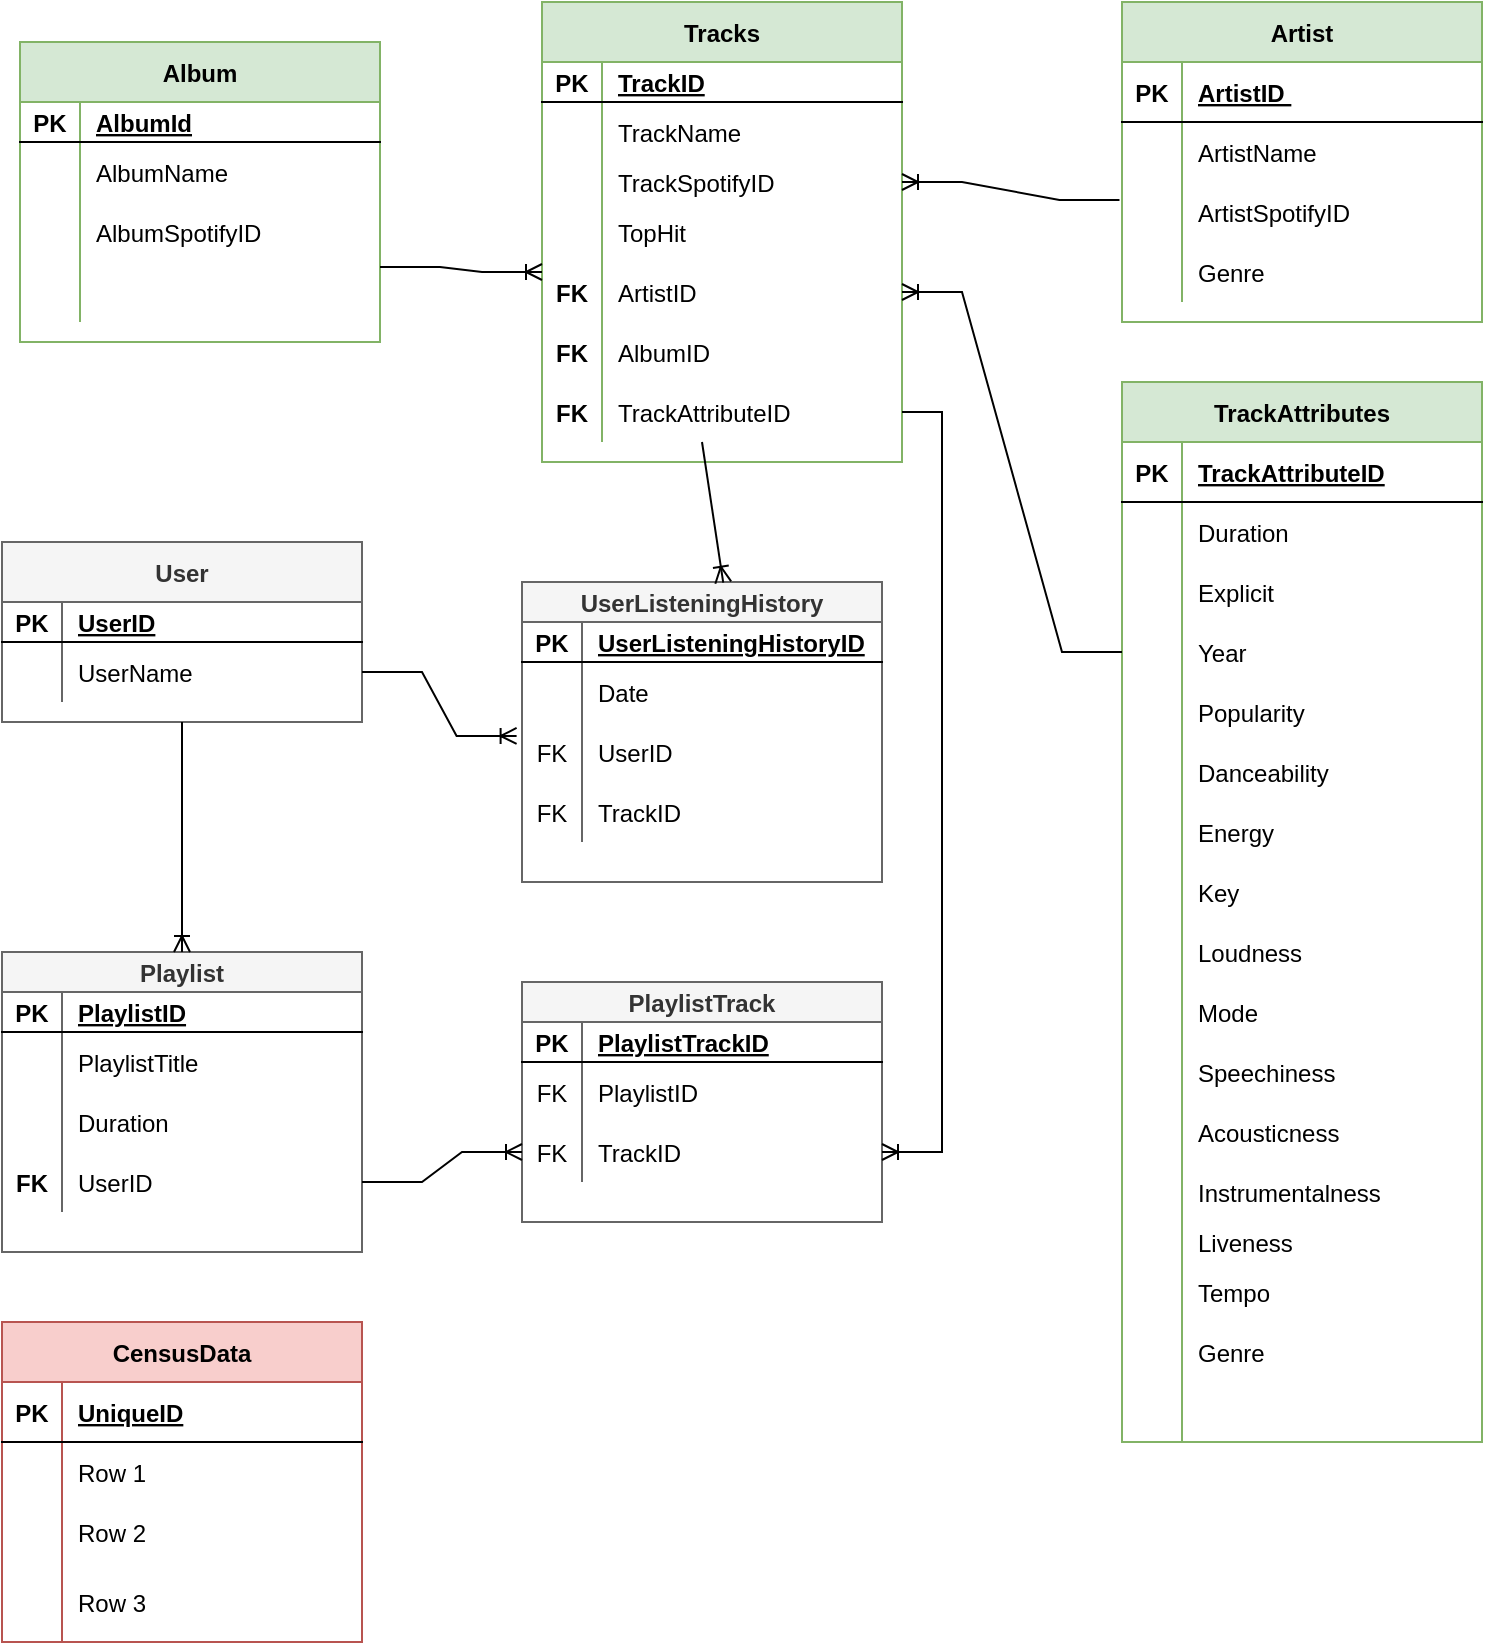 <mxfile version="20.3.3" type="device"><diagram id="9XwhwexPzw-RLJUSwf52" name="Page-1"><mxGraphModel dx="1006" dy="685" grid="1" gridSize="10" guides="1" tooltips="1" connect="1" arrows="1" fold="1" page="1" pageScale="1" pageWidth="850" pageHeight="1100" math="0" shadow="0"><root><mxCell id="0"/><mxCell id="1" parent="0"/><mxCell id="k8wHzP79WO2ze0tQdOo2-1" value="Artist" style="shape=table;startSize=30;container=1;collapsible=1;childLayout=tableLayout;fixedRows=1;rowLines=0;fontStyle=1;align=center;resizeLast=1;fillColor=#d5e8d4;strokeColor=#82b366;" parent="1" vertex="1"><mxGeometry x="590" y="20" width="180" height="160" as="geometry"/></mxCell><mxCell id="k8wHzP79WO2ze0tQdOo2-2" value="" style="shape=tableRow;horizontal=0;startSize=0;swimlaneHead=0;swimlaneBody=0;fillColor=none;collapsible=0;dropTarget=0;points=[[0,0.5],[1,0.5]];portConstraint=eastwest;top=0;left=0;right=0;bottom=1;" parent="k8wHzP79WO2ze0tQdOo2-1" vertex="1"><mxGeometry y="30" width="180" height="30" as="geometry"/></mxCell><mxCell id="k8wHzP79WO2ze0tQdOo2-3" value="PK" style="shape=partialRectangle;connectable=0;fillColor=none;top=0;left=0;bottom=0;right=0;fontStyle=1;overflow=hidden;" parent="k8wHzP79WO2ze0tQdOo2-2" vertex="1"><mxGeometry width="30" height="30" as="geometry"><mxRectangle width="30" height="30" as="alternateBounds"/></mxGeometry></mxCell><mxCell id="k8wHzP79WO2ze0tQdOo2-4" value="ArtistID " style="shape=partialRectangle;connectable=0;fillColor=none;top=0;left=0;bottom=0;right=0;align=left;spacingLeft=6;fontStyle=5;overflow=hidden;" parent="k8wHzP79WO2ze0tQdOo2-2" vertex="1"><mxGeometry x="30" width="150" height="30" as="geometry"><mxRectangle width="150" height="30" as="alternateBounds"/></mxGeometry></mxCell><mxCell id="k8wHzP79WO2ze0tQdOo2-5" value="" style="shape=tableRow;horizontal=0;startSize=0;swimlaneHead=0;swimlaneBody=0;fillColor=none;collapsible=0;dropTarget=0;points=[[0,0.5],[1,0.5]];portConstraint=eastwest;top=0;left=0;right=0;bottom=0;" parent="k8wHzP79WO2ze0tQdOo2-1" vertex="1"><mxGeometry y="60" width="180" height="30" as="geometry"/></mxCell><mxCell id="k8wHzP79WO2ze0tQdOo2-6" value="" style="shape=partialRectangle;connectable=0;fillColor=none;top=0;left=0;bottom=0;right=0;editable=1;overflow=hidden;" parent="k8wHzP79WO2ze0tQdOo2-5" vertex="1"><mxGeometry width="30" height="30" as="geometry"><mxRectangle width="30" height="30" as="alternateBounds"/></mxGeometry></mxCell><mxCell id="k8wHzP79WO2ze0tQdOo2-7" value="ArtistName" style="shape=partialRectangle;connectable=0;fillColor=none;top=0;left=0;bottom=0;right=0;align=left;spacingLeft=6;overflow=hidden;" parent="k8wHzP79WO2ze0tQdOo2-5" vertex="1"><mxGeometry x="30" width="150" height="30" as="geometry"><mxRectangle width="150" height="30" as="alternateBounds"/></mxGeometry></mxCell><mxCell id="k8wHzP79WO2ze0tQdOo2-8" value="" style="shape=tableRow;horizontal=0;startSize=0;swimlaneHead=0;swimlaneBody=0;fillColor=none;collapsible=0;dropTarget=0;points=[[0,0.5],[1,0.5]];portConstraint=eastwest;top=0;left=0;right=0;bottom=0;" parent="k8wHzP79WO2ze0tQdOo2-1" vertex="1"><mxGeometry y="90" width="180" height="30" as="geometry"/></mxCell><mxCell id="k8wHzP79WO2ze0tQdOo2-9" value="" style="shape=partialRectangle;connectable=0;fillColor=none;top=0;left=0;bottom=0;right=0;editable=1;overflow=hidden;" parent="k8wHzP79WO2ze0tQdOo2-8" vertex="1"><mxGeometry width="30" height="30" as="geometry"><mxRectangle width="30" height="30" as="alternateBounds"/></mxGeometry></mxCell><mxCell id="k8wHzP79WO2ze0tQdOo2-10" value="ArtistSpotifyID" style="shape=partialRectangle;connectable=0;fillColor=none;top=0;left=0;bottom=0;right=0;align=left;spacingLeft=6;overflow=hidden;" parent="k8wHzP79WO2ze0tQdOo2-8" vertex="1"><mxGeometry x="30" width="150" height="30" as="geometry"><mxRectangle width="150" height="30" as="alternateBounds"/></mxGeometry></mxCell><mxCell id="k8wHzP79WO2ze0tQdOo2-11" value="" style="shape=tableRow;horizontal=0;startSize=0;swimlaneHead=0;swimlaneBody=0;fillColor=none;collapsible=0;dropTarget=0;points=[[0,0.5],[1,0.5]];portConstraint=eastwest;top=0;left=0;right=0;bottom=0;" parent="k8wHzP79WO2ze0tQdOo2-1" vertex="1"><mxGeometry y="120" width="180" height="30" as="geometry"/></mxCell><mxCell id="k8wHzP79WO2ze0tQdOo2-12" value="" style="shape=partialRectangle;connectable=0;fillColor=none;top=0;left=0;bottom=0;right=0;editable=1;overflow=hidden;" parent="k8wHzP79WO2ze0tQdOo2-11" vertex="1"><mxGeometry width="30" height="30" as="geometry"><mxRectangle width="30" height="30" as="alternateBounds"/></mxGeometry></mxCell><mxCell id="k8wHzP79WO2ze0tQdOo2-13" value="Genre" style="shape=partialRectangle;connectable=0;fillColor=none;top=0;left=0;bottom=0;right=0;align=left;spacingLeft=6;overflow=hidden;" parent="k8wHzP79WO2ze0tQdOo2-11" vertex="1"><mxGeometry x="30" width="150" height="30" as="geometry"><mxRectangle width="150" height="30" as="alternateBounds"/></mxGeometry></mxCell><mxCell id="k8wHzP79WO2ze0tQdOo2-14" value="Album" style="shape=table;startSize=30;container=1;collapsible=1;childLayout=tableLayout;fixedRows=1;rowLines=0;fontStyle=1;align=center;resizeLast=1;fillColor=#d5e8d4;strokeColor=#82b366;" parent="1" vertex="1"><mxGeometry x="39" y="40" width="180" height="150" as="geometry"/></mxCell><mxCell id="k8wHzP79WO2ze0tQdOo2-15" value="" style="shape=tableRow;horizontal=0;startSize=0;swimlaneHead=0;swimlaneBody=0;fillColor=none;collapsible=0;dropTarget=0;points=[[0,0.5],[1,0.5]];portConstraint=eastwest;top=0;left=0;right=0;bottom=1;" parent="k8wHzP79WO2ze0tQdOo2-14" vertex="1"><mxGeometry y="30" width="180" height="20" as="geometry"/></mxCell><mxCell id="k8wHzP79WO2ze0tQdOo2-16" value="PK" style="shape=partialRectangle;connectable=0;fillColor=none;top=0;left=0;bottom=0;right=0;fontStyle=1;overflow=hidden;" parent="k8wHzP79WO2ze0tQdOo2-15" vertex="1"><mxGeometry width="30" height="20" as="geometry"><mxRectangle width="30" height="20" as="alternateBounds"/></mxGeometry></mxCell><mxCell id="k8wHzP79WO2ze0tQdOo2-17" value="AlbumId" style="shape=partialRectangle;connectable=0;fillColor=none;top=0;left=0;bottom=0;right=0;align=left;spacingLeft=6;fontStyle=5;overflow=hidden;" parent="k8wHzP79WO2ze0tQdOo2-15" vertex="1"><mxGeometry x="30" width="150" height="20" as="geometry"><mxRectangle width="150" height="20" as="alternateBounds"/></mxGeometry></mxCell><mxCell id="k8wHzP79WO2ze0tQdOo2-18" value="" style="shape=tableRow;horizontal=0;startSize=0;swimlaneHead=0;swimlaneBody=0;fillColor=none;collapsible=0;dropTarget=0;points=[[0,0.5],[1,0.5]];portConstraint=eastwest;top=0;left=0;right=0;bottom=0;" parent="k8wHzP79WO2ze0tQdOo2-14" vertex="1"><mxGeometry y="50" width="180" height="30" as="geometry"/></mxCell><mxCell id="k8wHzP79WO2ze0tQdOo2-19" value="" style="shape=partialRectangle;connectable=0;fillColor=none;top=0;left=0;bottom=0;right=0;editable=1;overflow=hidden;" parent="k8wHzP79WO2ze0tQdOo2-18" vertex="1"><mxGeometry width="30" height="30" as="geometry"><mxRectangle width="30" height="30" as="alternateBounds"/></mxGeometry></mxCell><mxCell id="k8wHzP79WO2ze0tQdOo2-20" value="AlbumName" style="shape=partialRectangle;connectable=0;fillColor=none;top=0;left=0;bottom=0;right=0;align=left;spacingLeft=6;overflow=hidden;" parent="k8wHzP79WO2ze0tQdOo2-18" vertex="1"><mxGeometry x="30" width="150" height="30" as="geometry"><mxRectangle width="150" height="30" as="alternateBounds"/></mxGeometry></mxCell><mxCell id="k8wHzP79WO2ze0tQdOo2-21" value="" style="shape=tableRow;horizontal=0;startSize=0;swimlaneHead=0;swimlaneBody=0;fillColor=none;collapsible=0;dropTarget=0;points=[[0,0.5],[1,0.5]];portConstraint=eastwest;top=0;left=0;right=0;bottom=0;" parent="k8wHzP79WO2ze0tQdOo2-14" vertex="1"><mxGeometry y="80" width="180" height="30" as="geometry"/></mxCell><mxCell id="k8wHzP79WO2ze0tQdOo2-22" value="" style="shape=partialRectangle;connectable=0;fillColor=none;top=0;left=0;bottom=0;right=0;editable=1;overflow=hidden;" parent="k8wHzP79WO2ze0tQdOo2-21" vertex="1"><mxGeometry width="30" height="30" as="geometry"><mxRectangle width="30" height="30" as="alternateBounds"/></mxGeometry></mxCell><mxCell id="k8wHzP79WO2ze0tQdOo2-23" value="AlbumSpotifyID" style="shape=partialRectangle;connectable=0;fillColor=none;top=0;left=0;bottom=0;right=0;align=left;spacingLeft=6;overflow=hidden;" parent="k8wHzP79WO2ze0tQdOo2-21" vertex="1"><mxGeometry x="30" width="150" height="30" as="geometry"><mxRectangle width="150" height="30" as="alternateBounds"/></mxGeometry></mxCell><mxCell id="k8wHzP79WO2ze0tQdOo2-24" value="" style="shape=tableRow;horizontal=0;startSize=0;swimlaneHead=0;swimlaneBody=0;fillColor=none;collapsible=0;dropTarget=0;points=[[0,0.5],[1,0.5]];portConstraint=eastwest;top=0;left=0;right=0;bottom=0;" parent="k8wHzP79WO2ze0tQdOo2-14" vertex="1"><mxGeometry y="110" width="180" height="30" as="geometry"/></mxCell><mxCell id="k8wHzP79WO2ze0tQdOo2-25" value="" style="shape=partialRectangle;connectable=0;fillColor=none;top=0;left=0;bottom=0;right=0;editable=1;overflow=hidden;fontStyle=1" parent="k8wHzP79WO2ze0tQdOo2-24" vertex="1"><mxGeometry width="30" height="30" as="geometry"><mxRectangle width="30" height="30" as="alternateBounds"/></mxGeometry></mxCell><mxCell id="k8wHzP79WO2ze0tQdOo2-26" value="" style="shape=partialRectangle;connectable=0;fillColor=none;top=0;left=0;bottom=0;right=0;align=left;spacingLeft=6;overflow=hidden;" parent="k8wHzP79WO2ze0tQdOo2-24" vertex="1"><mxGeometry x="30" width="150" height="30" as="geometry"><mxRectangle width="150" height="30" as="alternateBounds"/></mxGeometry></mxCell><mxCell id="k8wHzP79WO2ze0tQdOo2-28" value="Tracks" style="shape=table;startSize=30;container=1;collapsible=1;childLayout=tableLayout;fixedRows=1;rowLines=0;fontStyle=1;align=center;resizeLast=1;fillColor=#d5e8d4;strokeColor=#82b366;" parent="1" vertex="1"><mxGeometry x="300" y="20" width="180" height="230" as="geometry"/></mxCell><mxCell id="k8wHzP79WO2ze0tQdOo2-29" value="" style="shape=tableRow;horizontal=0;startSize=0;swimlaneHead=0;swimlaneBody=0;fillColor=none;collapsible=0;dropTarget=0;points=[[0,0.5],[1,0.5]];portConstraint=eastwest;top=0;left=0;right=0;bottom=1;" parent="k8wHzP79WO2ze0tQdOo2-28" vertex="1"><mxGeometry y="30" width="180" height="20" as="geometry"/></mxCell><mxCell id="k8wHzP79WO2ze0tQdOo2-30" value="PK" style="shape=partialRectangle;connectable=0;fillColor=none;top=0;left=0;bottom=0;right=0;fontStyle=1;overflow=hidden;" parent="k8wHzP79WO2ze0tQdOo2-29" vertex="1"><mxGeometry width="30" height="20" as="geometry"><mxRectangle width="30" height="20" as="alternateBounds"/></mxGeometry></mxCell><mxCell id="k8wHzP79WO2ze0tQdOo2-31" value="TrackID" style="shape=partialRectangle;connectable=0;fillColor=none;top=0;left=0;bottom=0;right=0;align=left;spacingLeft=6;fontStyle=5;overflow=hidden;" parent="k8wHzP79WO2ze0tQdOo2-29" vertex="1"><mxGeometry x="30" width="150" height="20" as="geometry"><mxRectangle width="150" height="20" as="alternateBounds"/></mxGeometry></mxCell><mxCell id="k8wHzP79WO2ze0tQdOo2-32" value="" style="shape=tableRow;horizontal=0;startSize=0;swimlaneHead=0;swimlaneBody=0;fillColor=none;collapsible=0;dropTarget=0;points=[[0,0.5],[1,0.5]];portConstraint=eastwest;top=0;left=0;right=0;bottom=0;" parent="k8wHzP79WO2ze0tQdOo2-28" vertex="1"><mxGeometry y="50" width="180" height="30" as="geometry"/></mxCell><mxCell id="k8wHzP79WO2ze0tQdOo2-33" value="" style="shape=partialRectangle;connectable=0;fillColor=none;top=0;left=0;bottom=0;right=0;editable=1;overflow=hidden;" parent="k8wHzP79WO2ze0tQdOo2-32" vertex="1"><mxGeometry width="30" height="30" as="geometry"><mxRectangle width="30" height="30" as="alternateBounds"/></mxGeometry></mxCell><mxCell id="k8wHzP79WO2ze0tQdOo2-34" value="TrackName" style="shape=partialRectangle;connectable=0;fillColor=none;top=0;left=0;bottom=0;right=0;align=left;spacingLeft=6;overflow=hidden;" parent="k8wHzP79WO2ze0tQdOo2-32" vertex="1"><mxGeometry x="30" width="150" height="30" as="geometry"><mxRectangle width="150" height="30" as="alternateBounds"/></mxGeometry></mxCell><mxCell id="k8wHzP79WO2ze0tQdOo2-44" style="shape=tableRow;horizontal=0;startSize=0;swimlaneHead=0;swimlaneBody=0;fillColor=none;collapsible=0;dropTarget=0;points=[[0,0.5],[1,0.5]];portConstraint=eastwest;top=0;left=0;right=0;bottom=0;" parent="k8wHzP79WO2ze0tQdOo2-28" vertex="1"><mxGeometry y="80" width="180" height="20" as="geometry"/></mxCell><mxCell id="k8wHzP79WO2ze0tQdOo2-45" style="shape=partialRectangle;connectable=0;fillColor=none;top=0;left=0;bottom=0;right=0;editable=1;overflow=hidden;" parent="k8wHzP79WO2ze0tQdOo2-44" vertex="1"><mxGeometry width="30" height="20" as="geometry"><mxRectangle width="30" height="20" as="alternateBounds"/></mxGeometry></mxCell><mxCell id="k8wHzP79WO2ze0tQdOo2-46" value="TrackSpotifyID" style="shape=partialRectangle;connectable=0;fillColor=none;top=0;left=0;bottom=0;right=0;align=left;spacingLeft=6;overflow=hidden;" parent="k8wHzP79WO2ze0tQdOo2-44" vertex="1"><mxGeometry x="30" width="150" height="20" as="geometry"><mxRectangle width="150" height="20" as="alternateBounds"/></mxGeometry></mxCell><mxCell id="k8wHzP79WO2ze0tQdOo2-35" value="" style="shape=tableRow;horizontal=0;startSize=0;swimlaneHead=0;swimlaneBody=0;fillColor=none;collapsible=0;dropTarget=0;points=[[0,0.5],[1,0.5]];portConstraint=eastwest;top=0;left=0;right=0;bottom=0;" parent="k8wHzP79WO2ze0tQdOo2-28" vertex="1"><mxGeometry y="100" width="180" height="30" as="geometry"/></mxCell><mxCell id="k8wHzP79WO2ze0tQdOo2-36" value="" style="shape=partialRectangle;connectable=0;fillColor=none;top=0;left=0;bottom=0;right=0;editable=1;overflow=hidden;" parent="k8wHzP79WO2ze0tQdOo2-35" vertex="1"><mxGeometry width="30" height="30" as="geometry"><mxRectangle width="30" height="30" as="alternateBounds"/></mxGeometry></mxCell><mxCell id="k8wHzP79WO2ze0tQdOo2-37" value="TopHit" style="shape=partialRectangle;connectable=0;fillColor=none;top=0;left=0;bottom=0;right=0;align=left;spacingLeft=6;overflow=hidden;" parent="k8wHzP79WO2ze0tQdOo2-35" vertex="1"><mxGeometry x="30" width="150" height="30" as="geometry"><mxRectangle width="150" height="30" as="alternateBounds"/></mxGeometry></mxCell><mxCell id="k8wHzP79WO2ze0tQdOo2-41" style="shape=tableRow;horizontal=0;startSize=0;swimlaneHead=0;swimlaneBody=0;fillColor=none;collapsible=0;dropTarget=0;points=[[0,0.5],[1,0.5]];portConstraint=eastwest;top=0;left=0;right=0;bottom=0;" parent="k8wHzP79WO2ze0tQdOo2-28" vertex="1"><mxGeometry y="130" width="180" height="30" as="geometry"/></mxCell><mxCell id="k8wHzP79WO2ze0tQdOo2-42" value="FK" style="shape=partialRectangle;connectable=0;fillColor=none;top=0;left=0;bottom=0;right=0;editable=1;overflow=hidden;fontStyle=1" parent="k8wHzP79WO2ze0tQdOo2-41" vertex="1"><mxGeometry width="30" height="30" as="geometry"><mxRectangle width="30" height="30" as="alternateBounds"/></mxGeometry></mxCell><mxCell id="k8wHzP79WO2ze0tQdOo2-43" value="ArtistID" style="shape=partialRectangle;connectable=0;fillColor=none;top=0;left=0;bottom=0;right=0;align=left;spacingLeft=6;overflow=hidden;" parent="k8wHzP79WO2ze0tQdOo2-41" vertex="1"><mxGeometry x="30" width="150" height="30" as="geometry"><mxRectangle width="150" height="30" as="alternateBounds"/></mxGeometry></mxCell><mxCell id="k8wHzP79WO2ze0tQdOo2-47" style="shape=tableRow;horizontal=0;startSize=0;swimlaneHead=0;swimlaneBody=0;fillColor=none;collapsible=0;dropTarget=0;points=[[0,0.5],[1,0.5]];portConstraint=eastwest;top=0;left=0;right=0;bottom=0;" parent="k8wHzP79WO2ze0tQdOo2-28" vertex="1"><mxGeometry y="160" width="180" height="30" as="geometry"/></mxCell><mxCell id="k8wHzP79WO2ze0tQdOo2-48" value="FK" style="shape=partialRectangle;connectable=0;fillColor=none;top=0;left=0;bottom=0;right=0;editable=1;overflow=hidden;fontStyle=1" parent="k8wHzP79WO2ze0tQdOo2-47" vertex="1"><mxGeometry width="30" height="30" as="geometry"><mxRectangle width="30" height="30" as="alternateBounds"/></mxGeometry></mxCell><mxCell id="k8wHzP79WO2ze0tQdOo2-49" value="AlbumID" style="shape=partialRectangle;connectable=0;fillColor=none;top=0;left=0;bottom=0;right=0;align=left;spacingLeft=6;overflow=hidden;" parent="k8wHzP79WO2ze0tQdOo2-47" vertex="1"><mxGeometry x="30" width="150" height="30" as="geometry"><mxRectangle width="150" height="30" as="alternateBounds"/></mxGeometry></mxCell><mxCell id="NnvqWTtdAurWdAWkIcyb-65" style="shape=tableRow;horizontal=0;startSize=0;swimlaneHead=0;swimlaneBody=0;fillColor=none;collapsible=0;dropTarget=0;points=[[0,0.5],[1,0.5]];portConstraint=eastwest;top=0;left=0;right=0;bottom=0;" vertex="1" parent="k8wHzP79WO2ze0tQdOo2-28"><mxGeometry y="190" width="180" height="30" as="geometry"/></mxCell><mxCell id="NnvqWTtdAurWdAWkIcyb-66" value="FK" style="shape=partialRectangle;connectable=0;fillColor=none;top=0;left=0;bottom=0;right=0;editable=1;overflow=hidden;fontStyle=1" vertex="1" parent="NnvqWTtdAurWdAWkIcyb-65"><mxGeometry width="30" height="30" as="geometry"><mxRectangle width="30" height="30" as="alternateBounds"/></mxGeometry></mxCell><mxCell id="NnvqWTtdAurWdAWkIcyb-67" value="TrackAttributeID" style="shape=partialRectangle;connectable=0;fillColor=none;top=0;left=0;bottom=0;right=0;align=left;spacingLeft=6;overflow=hidden;" vertex="1" parent="NnvqWTtdAurWdAWkIcyb-65"><mxGeometry x="30" width="150" height="30" as="geometry"><mxRectangle width="150" height="30" as="alternateBounds"/></mxGeometry></mxCell><mxCell id="k8wHzP79WO2ze0tQdOo2-51" value="" style="edgeStyle=entityRelationEdgeStyle;fontSize=12;html=1;endArrow=ERoneToMany;rounded=0;exitX=-0.007;exitY=0.3;exitDx=0;exitDy=0;entryX=1;entryY=0.5;entryDx=0;entryDy=0;exitPerimeter=0;" parent="1" source="k8wHzP79WO2ze0tQdOo2-8" target="k8wHzP79WO2ze0tQdOo2-44" edge="1"><mxGeometry width="100" height="100" relative="1" as="geometry"><mxPoint x="320" y="350" as="sourcePoint"/><mxPoint x="420" y="250" as="targetPoint"/></mxGeometry></mxCell><mxCell id="k8wHzP79WO2ze0tQdOo2-52" value="User" style="shape=table;startSize=30;container=1;collapsible=1;childLayout=tableLayout;fixedRows=1;rowLines=0;fontStyle=1;align=center;resizeLast=1;fillColor=#f5f5f5;strokeColor=#666666;fontColor=#333333;" parent="1" vertex="1"><mxGeometry x="30" y="290" width="180" height="90" as="geometry"/></mxCell><mxCell id="k8wHzP79WO2ze0tQdOo2-53" value="" style="shape=tableRow;horizontal=0;startSize=0;swimlaneHead=0;swimlaneBody=0;fillColor=none;collapsible=0;dropTarget=0;points=[[0,0.5],[1,0.5]];portConstraint=eastwest;top=0;left=0;right=0;bottom=1;" parent="k8wHzP79WO2ze0tQdOo2-52" vertex="1"><mxGeometry y="30" width="180" height="20" as="geometry"/></mxCell><mxCell id="k8wHzP79WO2ze0tQdOo2-54" value="PK" style="shape=partialRectangle;connectable=0;fillColor=none;top=0;left=0;bottom=0;right=0;fontStyle=1;overflow=hidden;" parent="k8wHzP79WO2ze0tQdOo2-53" vertex="1"><mxGeometry width="30" height="20" as="geometry"><mxRectangle width="30" height="20" as="alternateBounds"/></mxGeometry></mxCell><mxCell id="k8wHzP79WO2ze0tQdOo2-55" value="UserID" style="shape=partialRectangle;connectable=0;fillColor=none;top=0;left=0;bottom=0;right=0;align=left;spacingLeft=6;fontStyle=5;overflow=hidden;" parent="k8wHzP79WO2ze0tQdOo2-53" vertex="1"><mxGeometry x="30" width="150" height="20" as="geometry"><mxRectangle width="150" height="20" as="alternateBounds"/></mxGeometry></mxCell><mxCell id="k8wHzP79WO2ze0tQdOo2-56" value="" style="shape=tableRow;horizontal=0;startSize=0;swimlaneHead=0;swimlaneBody=0;fillColor=none;collapsible=0;dropTarget=0;points=[[0,0.5],[1,0.5]];portConstraint=eastwest;top=0;left=0;right=0;bottom=0;" parent="k8wHzP79WO2ze0tQdOo2-52" vertex="1"><mxGeometry y="50" width="180" height="30" as="geometry"/></mxCell><mxCell id="k8wHzP79WO2ze0tQdOo2-57" value="" style="shape=partialRectangle;connectable=0;fillColor=none;top=0;left=0;bottom=0;right=0;editable=1;overflow=hidden;" parent="k8wHzP79WO2ze0tQdOo2-56" vertex="1"><mxGeometry width="30" height="30" as="geometry"><mxRectangle width="30" height="30" as="alternateBounds"/></mxGeometry></mxCell><mxCell id="k8wHzP79WO2ze0tQdOo2-58" value="UserName" style="shape=partialRectangle;connectable=0;fillColor=none;top=0;left=0;bottom=0;right=0;align=left;spacingLeft=6;overflow=hidden;" parent="k8wHzP79WO2ze0tQdOo2-56" vertex="1"><mxGeometry x="30" width="150" height="30" as="geometry"><mxRectangle width="150" height="30" as="alternateBounds"/></mxGeometry></mxCell><mxCell id="k8wHzP79WO2ze0tQdOo2-78" value="PlaylistTrack" style="shape=table;startSize=20;container=1;collapsible=1;childLayout=tableLayout;fixedRows=1;rowLines=0;fontStyle=1;align=center;resizeLast=1;fillColor=#f5f5f5;strokeColor=#666666;fontColor=#333333;" parent="1" vertex="1"><mxGeometry x="290" y="510" width="180" height="120" as="geometry"/></mxCell><mxCell id="k8wHzP79WO2ze0tQdOo2-79" value="" style="shape=tableRow;horizontal=0;startSize=0;swimlaneHead=0;swimlaneBody=0;fillColor=none;collapsible=0;dropTarget=0;points=[[0,0.5],[1,0.5]];portConstraint=eastwest;top=0;left=0;right=0;bottom=1;" parent="k8wHzP79WO2ze0tQdOo2-78" vertex="1"><mxGeometry y="20" width="180" height="20" as="geometry"/></mxCell><mxCell id="k8wHzP79WO2ze0tQdOo2-80" value="PK" style="shape=partialRectangle;connectable=0;fillColor=none;top=0;left=0;bottom=0;right=0;fontStyle=1;overflow=hidden;" parent="k8wHzP79WO2ze0tQdOo2-79" vertex="1"><mxGeometry width="30" height="20" as="geometry"><mxRectangle width="30" height="20" as="alternateBounds"/></mxGeometry></mxCell><mxCell id="k8wHzP79WO2ze0tQdOo2-81" value="PlaylistTrackID" style="shape=partialRectangle;connectable=0;fillColor=none;top=0;left=0;bottom=0;right=0;align=left;spacingLeft=6;fontStyle=5;overflow=hidden;" parent="k8wHzP79WO2ze0tQdOo2-79" vertex="1"><mxGeometry x="30" width="150" height="20" as="geometry"><mxRectangle width="150" height="20" as="alternateBounds"/></mxGeometry></mxCell><mxCell id="k8wHzP79WO2ze0tQdOo2-82" value="" style="shape=tableRow;horizontal=0;startSize=0;swimlaneHead=0;swimlaneBody=0;fillColor=none;collapsible=0;dropTarget=0;points=[[0,0.5],[1,0.5]];portConstraint=eastwest;top=0;left=0;right=0;bottom=0;" parent="k8wHzP79WO2ze0tQdOo2-78" vertex="1"><mxGeometry y="40" width="180" height="30" as="geometry"/></mxCell><mxCell id="k8wHzP79WO2ze0tQdOo2-83" value="FK" style="shape=partialRectangle;connectable=0;fillColor=none;top=0;left=0;bottom=0;right=0;editable=1;overflow=hidden;" parent="k8wHzP79WO2ze0tQdOo2-82" vertex="1"><mxGeometry width="30" height="30" as="geometry"><mxRectangle width="30" height="30" as="alternateBounds"/></mxGeometry></mxCell><mxCell id="k8wHzP79WO2ze0tQdOo2-84" value="PlaylistID" style="shape=partialRectangle;connectable=0;fillColor=none;top=0;left=0;bottom=0;right=0;align=left;spacingLeft=6;overflow=hidden;" parent="k8wHzP79WO2ze0tQdOo2-82" vertex="1"><mxGeometry x="30" width="150" height="30" as="geometry"><mxRectangle width="150" height="30" as="alternateBounds"/></mxGeometry></mxCell><mxCell id="k8wHzP79WO2ze0tQdOo2-85" value="" style="shape=tableRow;horizontal=0;startSize=0;swimlaneHead=0;swimlaneBody=0;fillColor=none;collapsible=0;dropTarget=0;points=[[0,0.5],[1,0.5]];portConstraint=eastwest;top=0;left=0;right=0;bottom=0;" parent="k8wHzP79WO2ze0tQdOo2-78" vertex="1"><mxGeometry y="70" width="180" height="30" as="geometry"/></mxCell><mxCell id="k8wHzP79WO2ze0tQdOo2-86" value="FK" style="shape=partialRectangle;connectable=0;fillColor=none;top=0;left=0;bottom=0;right=0;editable=1;overflow=hidden;" parent="k8wHzP79WO2ze0tQdOo2-85" vertex="1"><mxGeometry width="30" height="30" as="geometry"><mxRectangle width="30" height="30" as="alternateBounds"/></mxGeometry></mxCell><mxCell id="k8wHzP79WO2ze0tQdOo2-87" value="TrackID" style="shape=partialRectangle;connectable=0;fillColor=none;top=0;left=0;bottom=0;right=0;align=left;spacingLeft=6;overflow=hidden;" parent="k8wHzP79WO2ze0tQdOo2-85" vertex="1"><mxGeometry x="30" width="150" height="30" as="geometry"><mxRectangle width="150" height="30" as="alternateBounds"/></mxGeometry></mxCell><mxCell id="k8wHzP79WO2ze0tQdOo2-93" value="UserListeningHistory" style="shape=table;startSize=20;container=1;collapsible=1;childLayout=tableLayout;fixedRows=1;rowLines=0;fontStyle=1;align=center;resizeLast=1;fillColor=#f5f5f5;strokeColor=#666666;fontColor=#333333;" parent="1" vertex="1"><mxGeometry x="290" y="310" width="180" height="150" as="geometry"/></mxCell><mxCell id="k8wHzP79WO2ze0tQdOo2-94" value="" style="shape=tableRow;horizontal=0;startSize=0;swimlaneHead=0;swimlaneBody=0;fillColor=none;collapsible=0;dropTarget=0;points=[[0,0.5],[1,0.5]];portConstraint=eastwest;top=0;left=0;right=0;bottom=1;" parent="k8wHzP79WO2ze0tQdOo2-93" vertex="1"><mxGeometry y="20" width="180" height="20" as="geometry"/></mxCell><mxCell id="k8wHzP79WO2ze0tQdOo2-95" value="PK" style="shape=partialRectangle;connectable=0;fillColor=none;top=0;left=0;bottom=0;right=0;fontStyle=1;overflow=hidden;" parent="k8wHzP79WO2ze0tQdOo2-94" vertex="1"><mxGeometry width="30" height="20" as="geometry"><mxRectangle width="30" height="20" as="alternateBounds"/></mxGeometry></mxCell><mxCell id="k8wHzP79WO2ze0tQdOo2-96" value="UserListeningHistoryID" style="shape=partialRectangle;connectable=0;fillColor=none;top=0;left=0;bottom=0;right=0;align=left;spacingLeft=6;fontStyle=5;overflow=hidden;" parent="k8wHzP79WO2ze0tQdOo2-94" vertex="1"><mxGeometry x="30" width="150" height="20" as="geometry"><mxRectangle width="150" height="20" as="alternateBounds"/></mxGeometry></mxCell><mxCell id="k8wHzP79WO2ze0tQdOo2-103" value="" style="shape=tableRow;horizontal=0;startSize=0;swimlaneHead=0;swimlaneBody=0;fillColor=none;collapsible=0;dropTarget=0;points=[[0,0.5],[1,0.5]];portConstraint=eastwest;top=0;left=0;right=0;bottom=0;" parent="k8wHzP79WO2ze0tQdOo2-93" vertex="1"><mxGeometry y="40" width="180" height="30" as="geometry"/></mxCell><mxCell id="k8wHzP79WO2ze0tQdOo2-104" value="" style="shape=partialRectangle;connectable=0;fillColor=none;top=0;left=0;bottom=0;right=0;editable=1;overflow=hidden;fontStyle=1" parent="k8wHzP79WO2ze0tQdOo2-103" vertex="1"><mxGeometry width="30" height="30" as="geometry"><mxRectangle width="30" height="30" as="alternateBounds"/></mxGeometry></mxCell><mxCell id="k8wHzP79WO2ze0tQdOo2-105" value="Date" style="shape=partialRectangle;connectable=0;fillColor=none;top=0;left=0;bottom=0;right=0;align=left;spacingLeft=6;overflow=hidden;" parent="k8wHzP79WO2ze0tQdOo2-103" vertex="1"><mxGeometry x="30" width="150" height="30" as="geometry"><mxRectangle width="150" height="30" as="alternateBounds"/></mxGeometry></mxCell><mxCell id="k8wHzP79WO2ze0tQdOo2-97" value="" style="shape=tableRow;horizontal=0;startSize=0;swimlaneHead=0;swimlaneBody=0;fillColor=none;collapsible=0;dropTarget=0;points=[[0,0.5],[1,0.5]];portConstraint=eastwest;top=0;left=0;right=0;bottom=0;" parent="k8wHzP79WO2ze0tQdOo2-93" vertex="1"><mxGeometry y="70" width="180" height="30" as="geometry"/></mxCell><mxCell id="k8wHzP79WO2ze0tQdOo2-98" value="FK" style="shape=partialRectangle;connectable=0;fillColor=none;top=0;left=0;bottom=0;right=0;editable=1;overflow=hidden;" parent="k8wHzP79WO2ze0tQdOo2-97" vertex="1"><mxGeometry width="30" height="30" as="geometry"><mxRectangle width="30" height="30" as="alternateBounds"/></mxGeometry></mxCell><mxCell id="k8wHzP79WO2ze0tQdOo2-99" value="UserID" style="shape=partialRectangle;connectable=0;fillColor=none;top=0;left=0;bottom=0;right=0;align=left;spacingLeft=6;overflow=hidden;" parent="k8wHzP79WO2ze0tQdOo2-97" vertex="1"><mxGeometry x="30" width="150" height="30" as="geometry"><mxRectangle width="150" height="30" as="alternateBounds"/></mxGeometry></mxCell><mxCell id="k8wHzP79WO2ze0tQdOo2-100" value="" style="shape=tableRow;horizontal=0;startSize=0;swimlaneHead=0;swimlaneBody=0;fillColor=none;collapsible=0;dropTarget=0;points=[[0,0.5],[1,0.5]];portConstraint=eastwest;top=0;left=0;right=0;bottom=0;" parent="k8wHzP79WO2ze0tQdOo2-93" vertex="1"><mxGeometry y="100" width="180" height="30" as="geometry"/></mxCell><mxCell id="k8wHzP79WO2ze0tQdOo2-101" value="FK" style="shape=partialRectangle;connectable=0;fillColor=none;top=0;left=0;bottom=0;right=0;editable=1;overflow=hidden;" parent="k8wHzP79WO2ze0tQdOo2-100" vertex="1"><mxGeometry width="30" height="30" as="geometry"><mxRectangle width="30" height="30" as="alternateBounds"/></mxGeometry></mxCell><mxCell id="k8wHzP79WO2ze0tQdOo2-102" value="TrackID" style="shape=partialRectangle;connectable=0;fillColor=none;top=0;left=0;bottom=0;right=0;align=left;spacingLeft=6;overflow=hidden;" parent="k8wHzP79WO2ze0tQdOo2-100" vertex="1"><mxGeometry x="30" width="150" height="30" as="geometry"><mxRectangle width="150" height="30" as="alternateBounds"/></mxGeometry></mxCell><mxCell id="k8wHzP79WO2ze0tQdOo2-110" value="" style="edgeStyle=entityRelationEdgeStyle;fontSize=12;html=1;endArrow=ERoneToMany;rounded=0;entryX=0;entryY=0.5;entryDx=0;entryDy=0;exitX=1;exitY=0.75;exitDx=0;exitDy=0;" parent="1" source="k8wHzP79WO2ze0tQdOo2-14" edge="1"><mxGeometry width="100" height="100" relative="1" as="geometry"><mxPoint x="240" y="145" as="sourcePoint"/><mxPoint x="300" y="155" as="targetPoint"/></mxGeometry></mxCell><mxCell id="k8wHzP79WO2ze0tQdOo2-65" value="Playlist" style="shape=table;startSize=20;container=1;collapsible=1;childLayout=tableLayout;fixedRows=1;rowLines=0;fontStyle=1;align=center;resizeLast=1;fillColor=#f5f5f5;strokeColor=#666666;fontColor=#333333;" parent="1" vertex="1"><mxGeometry x="30" y="495" width="180" height="150" as="geometry"/></mxCell><mxCell id="k8wHzP79WO2ze0tQdOo2-66" value="" style="shape=tableRow;horizontal=0;startSize=0;swimlaneHead=0;swimlaneBody=0;fillColor=none;collapsible=0;dropTarget=0;points=[[0,0.5],[1,0.5]];portConstraint=eastwest;top=0;left=0;right=0;bottom=1;" parent="k8wHzP79WO2ze0tQdOo2-65" vertex="1"><mxGeometry y="20" width="180" height="20" as="geometry"/></mxCell><mxCell id="k8wHzP79WO2ze0tQdOo2-67" value="PK" style="shape=partialRectangle;connectable=0;fillColor=none;top=0;left=0;bottom=0;right=0;fontStyle=1;overflow=hidden;" parent="k8wHzP79WO2ze0tQdOo2-66" vertex="1"><mxGeometry width="30" height="20" as="geometry"><mxRectangle width="30" height="20" as="alternateBounds"/></mxGeometry></mxCell><mxCell id="k8wHzP79WO2ze0tQdOo2-68" value="PlaylistID" style="shape=partialRectangle;connectable=0;fillColor=none;top=0;left=0;bottom=0;right=0;align=left;spacingLeft=6;fontStyle=5;overflow=hidden;" parent="k8wHzP79WO2ze0tQdOo2-66" vertex="1"><mxGeometry x="30" width="150" height="20" as="geometry"><mxRectangle width="150" height="20" as="alternateBounds"/></mxGeometry></mxCell><mxCell id="k8wHzP79WO2ze0tQdOo2-69" value="" style="shape=tableRow;horizontal=0;startSize=0;swimlaneHead=0;swimlaneBody=0;fillColor=none;collapsible=0;dropTarget=0;points=[[0,0.5],[1,0.5]];portConstraint=eastwest;top=0;left=0;right=0;bottom=0;" parent="k8wHzP79WO2ze0tQdOo2-65" vertex="1"><mxGeometry y="40" width="180" height="30" as="geometry"/></mxCell><mxCell id="k8wHzP79WO2ze0tQdOo2-70" value="" style="shape=partialRectangle;connectable=0;fillColor=none;top=0;left=0;bottom=0;right=0;editable=1;overflow=hidden;" parent="k8wHzP79WO2ze0tQdOo2-69" vertex="1"><mxGeometry width="30" height="30" as="geometry"><mxRectangle width="30" height="30" as="alternateBounds"/></mxGeometry></mxCell><mxCell id="k8wHzP79WO2ze0tQdOo2-71" value="PlaylistTitle" style="shape=partialRectangle;connectable=0;fillColor=none;top=0;left=0;bottom=0;right=0;align=left;spacingLeft=6;overflow=hidden;" parent="k8wHzP79WO2ze0tQdOo2-69" vertex="1"><mxGeometry x="30" width="150" height="30" as="geometry"><mxRectangle width="150" height="30" as="alternateBounds"/></mxGeometry></mxCell><mxCell id="k8wHzP79WO2ze0tQdOo2-72" value="" style="shape=tableRow;horizontal=0;startSize=0;swimlaneHead=0;swimlaneBody=0;fillColor=none;collapsible=0;dropTarget=0;points=[[0,0.5],[1,0.5]];portConstraint=eastwest;top=0;left=0;right=0;bottom=0;" parent="k8wHzP79WO2ze0tQdOo2-65" vertex="1"><mxGeometry y="70" width="180" height="30" as="geometry"/></mxCell><mxCell id="k8wHzP79WO2ze0tQdOo2-73" value="" style="shape=partialRectangle;connectable=0;fillColor=none;top=0;left=0;bottom=0;right=0;editable=1;overflow=hidden;" parent="k8wHzP79WO2ze0tQdOo2-72" vertex="1"><mxGeometry width="30" height="30" as="geometry"><mxRectangle width="30" height="30" as="alternateBounds"/></mxGeometry></mxCell><mxCell id="k8wHzP79WO2ze0tQdOo2-74" value="Duration" style="shape=partialRectangle;connectable=0;fillColor=none;top=0;left=0;bottom=0;right=0;align=left;spacingLeft=6;overflow=hidden;" parent="k8wHzP79WO2ze0tQdOo2-72" vertex="1"><mxGeometry x="30" width="150" height="30" as="geometry"><mxRectangle width="150" height="30" as="alternateBounds"/></mxGeometry></mxCell><mxCell id="k8wHzP79WO2ze0tQdOo2-75" value="" style="shape=tableRow;horizontal=0;startSize=0;swimlaneHead=0;swimlaneBody=0;fillColor=none;collapsible=0;dropTarget=0;points=[[0,0.5],[1,0.5]];portConstraint=eastwest;top=0;left=0;right=0;bottom=0;" parent="k8wHzP79WO2ze0tQdOo2-65" vertex="1"><mxGeometry y="100" width="180" height="30" as="geometry"/></mxCell><mxCell id="k8wHzP79WO2ze0tQdOo2-76" value="FK" style="shape=partialRectangle;connectable=0;fillColor=none;top=0;left=0;bottom=0;right=0;editable=1;overflow=hidden;fontStyle=1" parent="k8wHzP79WO2ze0tQdOo2-75" vertex="1"><mxGeometry width="30" height="30" as="geometry"><mxRectangle width="30" height="30" as="alternateBounds"/></mxGeometry></mxCell><mxCell id="k8wHzP79WO2ze0tQdOo2-77" value="UserID" style="shape=partialRectangle;connectable=0;fillColor=none;top=0;left=0;bottom=0;right=0;align=left;spacingLeft=6;overflow=hidden;" parent="k8wHzP79WO2ze0tQdOo2-75" vertex="1"><mxGeometry x="30" width="150" height="30" as="geometry"><mxRectangle width="150" height="30" as="alternateBounds"/></mxGeometry></mxCell><mxCell id="k8wHzP79WO2ze0tQdOo2-113" value="" style="edgeStyle=entityRelationEdgeStyle;fontSize=12;html=1;endArrow=ERoneToMany;rounded=0;exitX=1;exitY=0.5;exitDx=0;exitDy=0;entryX=-0.015;entryY=0.233;entryDx=0;entryDy=0;entryPerimeter=0;" parent="1" source="k8wHzP79WO2ze0tQdOo2-56" target="k8wHzP79WO2ze0tQdOo2-97" edge="1"><mxGeometry width="100" height="100" relative="1" as="geometry"><mxPoint x="350" y="400" as="sourcePoint"/><mxPoint x="450" y="300" as="targetPoint"/></mxGeometry></mxCell><mxCell id="k8wHzP79WO2ze0tQdOo2-114" value="" style="fontSize=12;html=1;endArrow=ERoneToMany;rounded=0;entryX=0.559;entryY=0.002;entryDx=0;entryDy=0;entryPerimeter=0;" parent="1" target="k8wHzP79WO2ze0tQdOo2-93" edge="1"><mxGeometry width="100" height="100" relative="1" as="geometry"><mxPoint x="380" y="240" as="sourcePoint"/><mxPoint x="410" y="280" as="targetPoint"/></mxGeometry></mxCell><mxCell id="k8wHzP79WO2ze0tQdOo2-115" value="" style="fontSize=12;html=1;endArrow=ERoneToMany;rounded=0;exitX=0.5;exitY=1;exitDx=0;exitDy=0;entryX=0.5;entryY=0;entryDx=0;entryDy=0;" parent="1" source="k8wHzP79WO2ze0tQdOo2-52" target="k8wHzP79WO2ze0tQdOo2-65" edge="1"><mxGeometry width="100" height="100" relative="1" as="geometry"><mxPoint x="110" y="415" as="sourcePoint"/><mxPoint x="210" y="315" as="targetPoint"/></mxGeometry></mxCell><mxCell id="k8wHzP79WO2ze0tQdOo2-116" value="" style="edgeStyle=entityRelationEdgeStyle;fontSize=12;html=1;endArrow=ERoneToMany;rounded=0;exitX=1;exitY=0.5;exitDx=0;exitDy=0;entryX=0;entryY=0.5;entryDx=0;entryDy=0;" parent="1" source="k8wHzP79WO2ze0tQdOo2-75" target="k8wHzP79WO2ze0tQdOo2-85" edge="1"><mxGeometry width="100" height="100" relative="1" as="geometry"><mxPoint x="150" y="690" as="sourcePoint"/><mxPoint x="240" y="630" as="targetPoint"/></mxGeometry></mxCell><mxCell id="k8wHzP79WO2ze0tQdOo2-117" value="" style="edgeStyle=elbowEdgeStyle;fontSize=12;html=1;endArrow=ERoneToMany;rounded=0;exitX=1;exitY=0.5;exitDx=0;exitDy=0;entryX=1;entryY=0.5;entryDx=0;entryDy=0;" parent="1" source="NnvqWTtdAurWdAWkIcyb-65" target="k8wHzP79WO2ze0tQdOo2-85" edge="1"><mxGeometry width="100" height="100" relative="1" as="geometry"><mxPoint x="580" y="350" as="sourcePoint"/><mxPoint x="490" y="560" as="targetPoint"/><Array as="points"><mxPoint x="500" y="490"/></Array></mxGeometry></mxCell><mxCell id="k8wHzP79WO2ze0tQdOo2-121" value="CensusData" style="shape=table;startSize=30;container=1;collapsible=1;childLayout=tableLayout;fixedRows=1;rowLines=0;fontStyle=1;align=center;resizeLast=1;fillColor=#f8cecc;strokeColor=#b85450;" parent="1" vertex="1"><mxGeometry x="30" y="680" width="180" height="160" as="geometry"/></mxCell><mxCell id="k8wHzP79WO2ze0tQdOo2-122" value="" style="shape=tableRow;horizontal=0;startSize=0;swimlaneHead=0;swimlaneBody=0;fillColor=none;collapsible=0;dropTarget=0;points=[[0,0.5],[1,0.5]];portConstraint=eastwest;top=0;left=0;right=0;bottom=1;" parent="k8wHzP79WO2ze0tQdOo2-121" vertex="1"><mxGeometry y="30" width="180" height="30" as="geometry"/></mxCell><mxCell id="k8wHzP79WO2ze0tQdOo2-123" value="PK" style="shape=partialRectangle;connectable=0;fillColor=none;top=0;left=0;bottom=0;right=0;fontStyle=1;overflow=hidden;" parent="k8wHzP79WO2ze0tQdOo2-122" vertex="1"><mxGeometry width="30" height="30" as="geometry"><mxRectangle width="30" height="30" as="alternateBounds"/></mxGeometry></mxCell><mxCell id="k8wHzP79WO2ze0tQdOo2-124" value="UniqueID" style="shape=partialRectangle;connectable=0;fillColor=none;top=0;left=0;bottom=0;right=0;align=left;spacingLeft=6;fontStyle=5;overflow=hidden;" parent="k8wHzP79WO2ze0tQdOo2-122" vertex="1"><mxGeometry x="30" width="150" height="30" as="geometry"><mxRectangle width="150" height="30" as="alternateBounds"/></mxGeometry></mxCell><mxCell id="k8wHzP79WO2ze0tQdOo2-125" value="" style="shape=tableRow;horizontal=0;startSize=0;swimlaneHead=0;swimlaneBody=0;fillColor=none;collapsible=0;dropTarget=0;points=[[0,0.5],[1,0.5]];portConstraint=eastwest;top=0;left=0;right=0;bottom=0;" parent="k8wHzP79WO2ze0tQdOo2-121" vertex="1"><mxGeometry y="60" width="180" height="30" as="geometry"/></mxCell><mxCell id="k8wHzP79WO2ze0tQdOo2-126" value="" style="shape=partialRectangle;connectable=0;fillColor=none;top=0;left=0;bottom=0;right=0;editable=1;overflow=hidden;" parent="k8wHzP79WO2ze0tQdOo2-125" vertex="1"><mxGeometry width="30" height="30" as="geometry"><mxRectangle width="30" height="30" as="alternateBounds"/></mxGeometry></mxCell><mxCell id="k8wHzP79WO2ze0tQdOo2-127" value="Row 1" style="shape=partialRectangle;connectable=0;fillColor=none;top=0;left=0;bottom=0;right=0;align=left;spacingLeft=6;overflow=hidden;" parent="k8wHzP79WO2ze0tQdOo2-125" vertex="1"><mxGeometry x="30" width="150" height="30" as="geometry"><mxRectangle width="150" height="30" as="alternateBounds"/></mxGeometry></mxCell><mxCell id="k8wHzP79WO2ze0tQdOo2-128" value="" style="shape=tableRow;horizontal=0;startSize=0;swimlaneHead=0;swimlaneBody=0;fillColor=none;collapsible=0;dropTarget=0;points=[[0,0.5],[1,0.5]];portConstraint=eastwest;top=0;left=0;right=0;bottom=0;" parent="k8wHzP79WO2ze0tQdOo2-121" vertex="1"><mxGeometry y="90" width="180" height="30" as="geometry"/></mxCell><mxCell id="k8wHzP79WO2ze0tQdOo2-129" value="" style="shape=partialRectangle;connectable=0;fillColor=none;top=0;left=0;bottom=0;right=0;editable=1;overflow=hidden;" parent="k8wHzP79WO2ze0tQdOo2-128" vertex="1"><mxGeometry width="30" height="30" as="geometry"><mxRectangle width="30" height="30" as="alternateBounds"/></mxGeometry></mxCell><mxCell id="k8wHzP79WO2ze0tQdOo2-130" value="Row 2" style="shape=partialRectangle;connectable=0;fillColor=none;top=0;left=0;bottom=0;right=0;align=left;spacingLeft=6;overflow=hidden;" parent="k8wHzP79WO2ze0tQdOo2-128" vertex="1"><mxGeometry x="30" width="150" height="30" as="geometry"><mxRectangle width="150" height="30" as="alternateBounds"/></mxGeometry></mxCell><mxCell id="k8wHzP79WO2ze0tQdOo2-131" value="" style="shape=tableRow;horizontal=0;startSize=0;swimlaneHead=0;swimlaneBody=0;fillColor=none;collapsible=0;dropTarget=0;points=[[0,0.5],[1,0.5]];portConstraint=eastwest;top=0;left=0;right=0;bottom=0;" parent="k8wHzP79WO2ze0tQdOo2-121" vertex="1"><mxGeometry y="120" width="180" height="40" as="geometry"/></mxCell><mxCell id="k8wHzP79WO2ze0tQdOo2-132" value="" style="shape=partialRectangle;connectable=0;fillColor=none;top=0;left=0;bottom=0;right=0;editable=1;overflow=hidden;" parent="k8wHzP79WO2ze0tQdOo2-131" vertex="1"><mxGeometry width="30" height="40" as="geometry"><mxRectangle width="30" height="40" as="alternateBounds"/></mxGeometry></mxCell><mxCell id="k8wHzP79WO2ze0tQdOo2-133" value="Row 3" style="shape=partialRectangle;connectable=0;fillColor=none;top=0;left=0;bottom=0;right=0;align=left;spacingLeft=6;overflow=hidden;" parent="k8wHzP79WO2ze0tQdOo2-131" vertex="1"><mxGeometry x="30" width="150" height="40" as="geometry"><mxRectangle width="150" height="40" as="alternateBounds"/></mxGeometry></mxCell><mxCell id="NnvqWTtdAurWdAWkIcyb-13" value="TrackAttributes" style="shape=table;startSize=30;container=1;collapsible=1;childLayout=tableLayout;fixedRows=1;rowLines=0;fontStyle=1;align=center;resizeLast=1;fillColor=#d5e8d4;strokeColor=#82b366;" vertex="1" parent="1"><mxGeometry x="590" y="210" width="180" height="530" as="geometry"/></mxCell><mxCell id="NnvqWTtdAurWdAWkIcyb-14" value="" style="shape=tableRow;horizontal=0;startSize=0;swimlaneHead=0;swimlaneBody=0;fillColor=none;collapsible=0;dropTarget=0;points=[[0,0.5],[1,0.5]];portConstraint=eastwest;top=0;left=0;right=0;bottom=1;" vertex="1" parent="NnvqWTtdAurWdAWkIcyb-13"><mxGeometry y="30" width="180" height="30" as="geometry"/></mxCell><mxCell id="NnvqWTtdAurWdAWkIcyb-15" value="PK" style="shape=partialRectangle;connectable=0;fillColor=none;top=0;left=0;bottom=0;right=0;fontStyle=1;overflow=hidden;" vertex="1" parent="NnvqWTtdAurWdAWkIcyb-14"><mxGeometry width="30" height="30" as="geometry"><mxRectangle width="30" height="30" as="alternateBounds"/></mxGeometry></mxCell><mxCell id="NnvqWTtdAurWdAWkIcyb-16" value="TrackAttributeID" style="shape=partialRectangle;connectable=0;fillColor=none;top=0;left=0;bottom=0;right=0;align=left;spacingLeft=6;fontStyle=5;overflow=hidden;" vertex="1" parent="NnvqWTtdAurWdAWkIcyb-14"><mxGeometry x="30" width="150" height="30" as="geometry"><mxRectangle width="150" height="30" as="alternateBounds"/></mxGeometry></mxCell><mxCell id="NnvqWTtdAurWdAWkIcyb-17" value="" style="shape=tableRow;horizontal=0;startSize=0;swimlaneHead=0;swimlaneBody=0;fillColor=none;collapsible=0;dropTarget=0;points=[[0,0.5],[1,0.5]];portConstraint=eastwest;top=0;left=0;right=0;bottom=0;" vertex="1" parent="NnvqWTtdAurWdAWkIcyb-13"><mxGeometry y="60" width="180" height="30" as="geometry"/></mxCell><mxCell id="NnvqWTtdAurWdAWkIcyb-18" value="" style="shape=partialRectangle;connectable=0;fillColor=none;top=0;left=0;bottom=0;right=0;editable=1;overflow=hidden;" vertex="1" parent="NnvqWTtdAurWdAWkIcyb-17"><mxGeometry width="30" height="30" as="geometry"><mxRectangle width="30" height="30" as="alternateBounds"/></mxGeometry></mxCell><mxCell id="NnvqWTtdAurWdAWkIcyb-19" value="Duration" style="shape=partialRectangle;connectable=0;fillColor=none;top=0;left=0;bottom=0;right=0;align=left;spacingLeft=6;overflow=hidden;" vertex="1" parent="NnvqWTtdAurWdAWkIcyb-17"><mxGeometry x="30" width="150" height="30" as="geometry"><mxRectangle width="150" height="30" as="alternateBounds"/></mxGeometry></mxCell><mxCell id="NnvqWTtdAurWdAWkIcyb-20" value="" style="shape=tableRow;horizontal=0;startSize=0;swimlaneHead=0;swimlaneBody=0;fillColor=none;collapsible=0;dropTarget=0;points=[[0,0.5],[1,0.5]];portConstraint=eastwest;top=0;left=0;right=0;bottom=0;" vertex="1" parent="NnvqWTtdAurWdAWkIcyb-13"><mxGeometry y="90" width="180" height="30" as="geometry"/></mxCell><mxCell id="NnvqWTtdAurWdAWkIcyb-21" value="" style="shape=partialRectangle;connectable=0;fillColor=none;top=0;left=0;bottom=0;right=0;editable=1;overflow=hidden;" vertex="1" parent="NnvqWTtdAurWdAWkIcyb-20"><mxGeometry width="30" height="30" as="geometry"><mxRectangle width="30" height="30" as="alternateBounds"/></mxGeometry></mxCell><mxCell id="NnvqWTtdAurWdAWkIcyb-22" value="Explicit" style="shape=partialRectangle;connectable=0;fillColor=none;top=0;left=0;bottom=0;right=0;align=left;spacingLeft=6;overflow=hidden;" vertex="1" parent="NnvqWTtdAurWdAWkIcyb-20"><mxGeometry x="30" width="150" height="30" as="geometry"><mxRectangle width="150" height="30" as="alternateBounds"/></mxGeometry></mxCell><mxCell id="NnvqWTtdAurWdAWkIcyb-23" value="" style="shape=tableRow;horizontal=0;startSize=0;swimlaneHead=0;swimlaneBody=0;fillColor=none;collapsible=0;dropTarget=0;points=[[0,0.5],[1,0.5]];portConstraint=eastwest;top=0;left=0;right=0;bottom=0;" vertex="1" parent="NnvqWTtdAurWdAWkIcyb-13"><mxGeometry y="120" width="180" height="30" as="geometry"/></mxCell><mxCell id="NnvqWTtdAurWdAWkIcyb-24" value="" style="shape=partialRectangle;connectable=0;fillColor=none;top=0;left=0;bottom=0;right=0;editable=1;overflow=hidden;" vertex="1" parent="NnvqWTtdAurWdAWkIcyb-23"><mxGeometry width="30" height="30" as="geometry"><mxRectangle width="30" height="30" as="alternateBounds"/></mxGeometry></mxCell><mxCell id="NnvqWTtdAurWdAWkIcyb-25" value="Year" style="shape=partialRectangle;connectable=0;fillColor=none;top=0;left=0;bottom=0;right=0;align=left;spacingLeft=6;overflow=hidden;" vertex="1" parent="NnvqWTtdAurWdAWkIcyb-23"><mxGeometry x="30" width="150" height="30" as="geometry"><mxRectangle width="150" height="30" as="alternateBounds"/></mxGeometry></mxCell><mxCell id="NnvqWTtdAurWdAWkIcyb-35" style="shape=tableRow;horizontal=0;startSize=0;swimlaneHead=0;swimlaneBody=0;fillColor=none;collapsible=0;dropTarget=0;points=[[0,0.5],[1,0.5]];portConstraint=eastwest;top=0;left=0;right=0;bottom=0;" vertex="1" parent="NnvqWTtdAurWdAWkIcyb-13"><mxGeometry y="150" width="180" height="30" as="geometry"/></mxCell><mxCell id="NnvqWTtdAurWdAWkIcyb-36" style="shape=partialRectangle;connectable=0;fillColor=none;top=0;left=0;bottom=0;right=0;editable=1;overflow=hidden;" vertex="1" parent="NnvqWTtdAurWdAWkIcyb-35"><mxGeometry width="30" height="30" as="geometry"><mxRectangle width="30" height="30" as="alternateBounds"/></mxGeometry></mxCell><mxCell id="NnvqWTtdAurWdAWkIcyb-37" value="Popularity" style="shape=partialRectangle;connectable=0;fillColor=none;top=0;left=0;bottom=0;right=0;align=left;spacingLeft=6;overflow=hidden;" vertex="1" parent="NnvqWTtdAurWdAWkIcyb-35"><mxGeometry x="30" width="150" height="30" as="geometry"><mxRectangle width="150" height="30" as="alternateBounds"/></mxGeometry></mxCell><mxCell id="NnvqWTtdAurWdAWkIcyb-32" style="shape=tableRow;horizontal=0;startSize=0;swimlaneHead=0;swimlaneBody=0;fillColor=none;collapsible=0;dropTarget=0;points=[[0,0.5],[1,0.5]];portConstraint=eastwest;top=0;left=0;right=0;bottom=0;" vertex="1" parent="NnvqWTtdAurWdAWkIcyb-13"><mxGeometry y="180" width="180" height="30" as="geometry"/></mxCell><mxCell id="NnvqWTtdAurWdAWkIcyb-33" style="shape=partialRectangle;connectable=0;fillColor=none;top=0;left=0;bottom=0;right=0;editable=1;overflow=hidden;" vertex="1" parent="NnvqWTtdAurWdAWkIcyb-32"><mxGeometry width="30" height="30" as="geometry"><mxRectangle width="30" height="30" as="alternateBounds"/></mxGeometry></mxCell><mxCell id="NnvqWTtdAurWdAWkIcyb-34" value="Danceability" style="shape=partialRectangle;connectable=0;fillColor=none;top=0;left=0;bottom=0;right=0;align=left;spacingLeft=6;overflow=hidden;" vertex="1" parent="NnvqWTtdAurWdAWkIcyb-32"><mxGeometry x="30" width="150" height="30" as="geometry"><mxRectangle width="150" height="30" as="alternateBounds"/></mxGeometry></mxCell><mxCell id="NnvqWTtdAurWdAWkIcyb-29" style="shape=tableRow;horizontal=0;startSize=0;swimlaneHead=0;swimlaneBody=0;fillColor=none;collapsible=0;dropTarget=0;points=[[0,0.5],[1,0.5]];portConstraint=eastwest;top=0;left=0;right=0;bottom=0;" vertex="1" parent="NnvqWTtdAurWdAWkIcyb-13"><mxGeometry y="210" width="180" height="30" as="geometry"/></mxCell><mxCell id="NnvqWTtdAurWdAWkIcyb-30" style="shape=partialRectangle;connectable=0;fillColor=none;top=0;left=0;bottom=0;right=0;editable=1;overflow=hidden;" vertex="1" parent="NnvqWTtdAurWdAWkIcyb-29"><mxGeometry width="30" height="30" as="geometry"><mxRectangle width="30" height="30" as="alternateBounds"/></mxGeometry></mxCell><mxCell id="NnvqWTtdAurWdAWkIcyb-31" value="Energy" style="shape=partialRectangle;connectable=0;fillColor=none;top=0;left=0;bottom=0;right=0;align=left;spacingLeft=6;overflow=hidden;" vertex="1" parent="NnvqWTtdAurWdAWkIcyb-29"><mxGeometry x="30" width="150" height="30" as="geometry"><mxRectangle width="150" height="30" as="alternateBounds"/></mxGeometry></mxCell><mxCell id="NnvqWTtdAurWdAWkIcyb-26" style="shape=tableRow;horizontal=0;startSize=0;swimlaneHead=0;swimlaneBody=0;fillColor=none;collapsible=0;dropTarget=0;points=[[0,0.5],[1,0.5]];portConstraint=eastwest;top=0;left=0;right=0;bottom=0;" vertex="1" parent="NnvqWTtdAurWdAWkIcyb-13"><mxGeometry y="240" width="180" height="30" as="geometry"/></mxCell><mxCell id="NnvqWTtdAurWdAWkIcyb-27" value="    " style="shape=partialRectangle;connectable=0;fillColor=none;top=0;left=0;bottom=0;right=0;editable=1;overflow=hidden;" vertex="1" parent="NnvqWTtdAurWdAWkIcyb-26"><mxGeometry width="30" height="30" as="geometry"><mxRectangle width="30" height="30" as="alternateBounds"/></mxGeometry></mxCell><mxCell id="NnvqWTtdAurWdAWkIcyb-28" value="Key" style="shape=partialRectangle;connectable=0;fillColor=none;top=0;left=0;bottom=0;right=0;align=left;spacingLeft=6;overflow=hidden;" vertex="1" parent="NnvqWTtdAurWdAWkIcyb-26"><mxGeometry x="30" width="150" height="30" as="geometry"><mxRectangle width="150" height="30" as="alternateBounds"/></mxGeometry></mxCell><mxCell id="NnvqWTtdAurWdAWkIcyb-50" style="shape=tableRow;horizontal=0;startSize=0;swimlaneHead=0;swimlaneBody=0;fillColor=none;collapsible=0;dropTarget=0;points=[[0,0.5],[1,0.5]];portConstraint=eastwest;top=0;left=0;right=0;bottom=0;" vertex="1" parent="NnvqWTtdAurWdAWkIcyb-13"><mxGeometry y="270" width="180" height="30" as="geometry"/></mxCell><mxCell id="NnvqWTtdAurWdAWkIcyb-51" style="shape=partialRectangle;connectable=0;fillColor=none;top=0;left=0;bottom=0;right=0;editable=1;overflow=hidden;" vertex="1" parent="NnvqWTtdAurWdAWkIcyb-50"><mxGeometry width="30" height="30" as="geometry"><mxRectangle width="30" height="30" as="alternateBounds"/></mxGeometry></mxCell><mxCell id="NnvqWTtdAurWdAWkIcyb-52" value="Loudness" style="shape=partialRectangle;connectable=0;fillColor=none;top=0;left=0;bottom=0;right=0;align=left;spacingLeft=6;overflow=hidden;" vertex="1" parent="NnvqWTtdAurWdAWkIcyb-50"><mxGeometry x="30" width="150" height="30" as="geometry"><mxRectangle width="150" height="30" as="alternateBounds"/></mxGeometry></mxCell><mxCell id="NnvqWTtdAurWdAWkIcyb-47" style="shape=tableRow;horizontal=0;startSize=0;swimlaneHead=0;swimlaneBody=0;fillColor=none;collapsible=0;dropTarget=0;points=[[0,0.5],[1,0.5]];portConstraint=eastwest;top=0;left=0;right=0;bottom=0;" vertex="1" parent="NnvqWTtdAurWdAWkIcyb-13"><mxGeometry y="300" width="180" height="30" as="geometry"/></mxCell><mxCell id="NnvqWTtdAurWdAWkIcyb-48" style="shape=partialRectangle;connectable=0;fillColor=none;top=0;left=0;bottom=0;right=0;editable=1;overflow=hidden;" vertex="1" parent="NnvqWTtdAurWdAWkIcyb-47"><mxGeometry width="30" height="30" as="geometry"><mxRectangle width="30" height="30" as="alternateBounds"/></mxGeometry></mxCell><mxCell id="NnvqWTtdAurWdAWkIcyb-49" value="Mode" style="shape=partialRectangle;connectable=0;fillColor=none;top=0;left=0;bottom=0;right=0;align=left;spacingLeft=6;overflow=hidden;" vertex="1" parent="NnvqWTtdAurWdAWkIcyb-47"><mxGeometry x="30" width="150" height="30" as="geometry"><mxRectangle width="150" height="30" as="alternateBounds"/></mxGeometry></mxCell><mxCell id="NnvqWTtdAurWdAWkIcyb-44" style="shape=tableRow;horizontal=0;startSize=0;swimlaneHead=0;swimlaneBody=0;fillColor=none;collapsible=0;dropTarget=0;points=[[0,0.5],[1,0.5]];portConstraint=eastwest;top=0;left=0;right=0;bottom=0;" vertex="1" parent="NnvqWTtdAurWdAWkIcyb-13"><mxGeometry y="330" width="180" height="30" as="geometry"/></mxCell><mxCell id="NnvqWTtdAurWdAWkIcyb-45" style="shape=partialRectangle;connectable=0;fillColor=none;top=0;left=0;bottom=0;right=0;editable=1;overflow=hidden;" vertex="1" parent="NnvqWTtdAurWdAWkIcyb-44"><mxGeometry width="30" height="30" as="geometry"><mxRectangle width="30" height="30" as="alternateBounds"/></mxGeometry></mxCell><mxCell id="NnvqWTtdAurWdAWkIcyb-46" value="Speechiness" style="shape=partialRectangle;connectable=0;fillColor=none;top=0;left=0;bottom=0;right=0;align=left;spacingLeft=6;overflow=hidden;" vertex="1" parent="NnvqWTtdAurWdAWkIcyb-44"><mxGeometry x="30" width="150" height="30" as="geometry"><mxRectangle width="150" height="30" as="alternateBounds"/></mxGeometry></mxCell><mxCell id="NnvqWTtdAurWdAWkIcyb-41" style="shape=tableRow;horizontal=0;startSize=0;swimlaneHead=0;swimlaneBody=0;fillColor=none;collapsible=0;dropTarget=0;points=[[0,0.5],[1,0.5]];portConstraint=eastwest;top=0;left=0;right=0;bottom=0;" vertex="1" parent="NnvqWTtdAurWdAWkIcyb-13"><mxGeometry y="360" width="180" height="30" as="geometry"/></mxCell><mxCell id="NnvqWTtdAurWdAWkIcyb-42" style="shape=partialRectangle;connectable=0;fillColor=none;top=0;left=0;bottom=0;right=0;editable=1;overflow=hidden;" vertex="1" parent="NnvqWTtdAurWdAWkIcyb-41"><mxGeometry width="30" height="30" as="geometry"><mxRectangle width="30" height="30" as="alternateBounds"/></mxGeometry></mxCell><mxCell id="NnvqWTtdAurWdAWkIcyb-43" value="Acousticness" style="shape=partialRectangle;connectable=0;fillColor=none;top=0;left=0;bottom=0;right=0;align=left;spacingLeft=6;overflow=hidden;" vertex="1" parent="NnvqWTtdAurWdAWkIcyb-41"><mxGeometry x="30" width="150" height="30" as="geometry"><mxRectangle width="150" height="30" as="alternateBounds"/></mxGeometry></mxCell><mxCell id="NnvqWTtdAurWdAWkIcyb-38" style="shape=tableRow;horizontal=0;startSize=0;swimlaneHead=0;swimlaneBody=0;fillColor=none;collapsible=0;dropTarget=0;points=[[0,0.5],[1,0.5]];portConstraint=eastwest;top=0;left=0;right=0;bottom=0;" vertex="1" parent="NnvqWTtdAurWdAWkIcyb-13"><mxGeometry y="390" width="180" height="30" as="geometry"/></mxCell><mxCell id="NnvqWTtdAurWdAWkIcyb-39" style="shape=partialRectangle;connectable=0;fillColor=none;top=0;left=0;bottom=0;right=0;editable=1;overflow=hidden;" vertex="1" parent="NnvqWTtdAurWdAWkIcyb-38"><mxGeometry width="30" height="30" as="geometry"><mxRectangle width="30" height="30" as="alternateBounds"/></mxGeometry></mxCell><mxCell id="NnvqWTtdAurWdAWkIcyb-40" value="Instrumentalness" style="shape=partialRectangle;connectable=0;fillColor=none;top=0;left=0;bottom=0;right=0;align=left;spacingLeft=6;overflow=hidden;" vertex="1" parent="NnvqWTtdAurWdAWkIcyb-38"><mxGeometry x="30" width="150" height="30" as="geometry"><mxRectangle width="150" height="30" as="alternateBounds"/></mxGeometry></mxCell><mxCell id="NnvqWTtdAurWdAWkIcyb-62" style="shape=tableRow;horizontal=0;startSize=0;swimlaneHead=0;swimlaneBody=0;fillColor=none;collapsible=0;dropTarget=0;points=[[0,0.5],[1,0.5]];portConstraint=eastwest;top=0;left=0;right=0;bottom=0;" vertex="1" parent="NnvqWTtdAurWdAWkIcyb-13"><mxGeometry y="420" width="180" height="20" as="geometry"/></mxCell><mxCell id="NnvqWTtdAurWdAWkIcyb-63" style="shape=partialRectangle;connectable=0;fillColor=none;top=0;left=0;bottom=0;right=0;editable=1;overflow=hidden;" vertex="1" parent="NnvqWTtdAurWdAWkIcyb-62"><mxGeometry width="30" height="20" as="geometry"><mxRectangle width="30" height="20" as="alternateBounds"/></mxGeometry></mxCell><mxCell id="NnvqWTtdAurWdAWkIcyb-64" value="Liveness" style="shape=partialRectangle;connectable=0;fillColor=none;top=0;left=0;bottom=0;right=0;align=left;spacingLeft=6;overflow=hidden;" vertex="1" parent="NnvqWTtdAurWdAWkIcyb-62"><mxGeometry x="30" width="150" height="20" as="geometry"><mxRectangle width="150" height="20" as="alternateBounds"/></mxGeometry></mxCell><mxCell id="NnvqWTtdAurWdAWkIcyb-59" style="shape=tableRow;horizontal=0;startSize=0;swimlaneHead=0;swimlaneBody=0;fillColor=none;collapsible=0;dropTarget=0;points=[[0,0.5],[1,0.5]];portConstraint=eastwest;top=0;left=0;right=0;bottom=0;" vertex="1" parent="NnvqWTtdAurWdAWkIcyb-13"><mxGeometry y="440" width="180" height="30" as="geometry"/></mxCell><mxCell id="NnvqWTtdAurWdAWkIcyb-60" style="shape=partialRectangle;connectable=0;fillColor=none;top=0;left=0;bottom=0;right=0;editable=1;overflow=hidden;" vertex="1" parent="NnvqWTtdAurWdAWkIcyb-59"><mxGeometry width="30" height="30" as="geometry"><mxRectangle width="30" height="30" as="alternateBounds"/></mxGeometry></mxCell><mxCell id="NnvqWTtdAurWdAWkIcyb-61" value="Tempo" style="shape=partialRectangle;connectable=0;fillColor=none;top=0;left=0;bottom=0;right=0;align=left;spacingLeft=6;overflow=hidden;" vertex="1" parent="NnvqWTtdAurWdAWkIcyb-59"><mxGeometry x="30" width="150" height="30" as="geometry"><mxRectangle width="150" height="30" as="alternateBounds"/></mxGeometry></mxCell><mxCell id="NnvqWTtdAurWdAWkIcyb-56" style="shape=tableRow;horizontal=0;startSize=0;swimlaneHead=0;swimlaneBody=0;fillColor=none;collapsible=0;dropTarget=0;points=[[0,0.5],[1,0.5]];portConstraint=eastwest;top=0;left=0;right=0;bottom=0;" vertex="1" parent="NnvqWTtdAurWdAWkIcyb-13"><mxGeometry y="470" width="180" height="30" as="geometry"/></mxCell><mxCell id="NnvqWTtdAurWdAWkIcyb-57" style="shape=partialRectangle;connectable=0;fillColor=none;top=0;left=0;bottom=0;right=0;editable=1;overflow=hidden;" vertex="1" parent="NnvqWTtdAurWdAWkIcyb-56"><mxGeometry width="30" height="30" as="geometry"><mxRectangle width="30" height="30" as="alternateBounds"/></mxGeometry></mxCell><mxCell id="NnvqWTtdAurWdAWkIcyb-58" value="Genre" style="shape=partialRectangle;connectable=0;fillColor=none;top=0;left=0;bottom=0;right=0;align=left;spacingLeft=6;overflow=hidden;" vertex="1" parent="NnvqWTtdAurWdAWkIcyb-56"><mxGeometry x="30" width="150" height="30" as="geometry"><mxRectangle width="150" height="30" as="alternateBounds"/></mxGeometry></mxCell><mxCell id="NnvqWTtdAurWdAWkIcyb-53" style="shape=tableRow;horizontal=0;startSize=0;swimlaneHead=0;swimlaneBody=0;fillColor=none;collapsible=0;dropTarget=0;points=[[0,0.5],[1,0.5]];portConstraint=eastwest;top=0;left=0;right=0;bottom=0;" vertex="1" parent="NnvqWTtdAurWdAWkIcyb-13"><mxGeometry y="500" width="180" height="30" as="geometry"/></mxCell><mxCell id="NnvqWTtdAurWdAWkIcyb-54" style="shape=partialRectangle;connectable=0;fillColor=none;top=0;left=0;bottom=0;right=0;editable=1;overflow=hidden;" vertex="1" parent="NnvqWTtdAurWdAWkIcyb-53"><mxGeometry width="30" height="30" as="geometry"><mxRectangle width="30" height="30" as="alternateBounds"/></mxGeometry></mxCell><mxCell id="NnvqWTtdAurWdAWkIcyb-55" style="shape=partialRectangle;connectable=0;fillColor=none;top=0;left=0;bottom=0;right=0;align=left;spacingLeft=6;overflow=hidden;" vertex="1" parent="NnvqWTtdAurWdAWkIcyb-53"><mxGeometry x="30" width="150" height="30" as="geometry"><mxRectangle width="150" height="30" as="alternateBounds"/></mxGeometry></mxCell><mxCell id="NnvqWTtdAurWdAWkIcyb-68" value="" style="edgeStyle=entityRelationEdgeStyle;fontSize=12;html=1;endArrow=ERoneToMany;rounded=0;exitX=0;exitY=0.5;exitDx=0;exitDy=0;entryX=1;entryY=0.5;entryDx=0;entryDy=0;" edge="1" parent="1" source="NnvqWTtdAurWdAWkIcyb-23" target="k8wHzP79WO2ze0tQdOo2-41"><mxGeometry width="100" height="100" relative="1" as="geometry"><mxPoint x="540" y="360" as="sourcePoint"/><mxPoint x="530" y="150" as="targetPoint"/></mxGeometry></mxCell></root></mxGraphModel></diagram></mxfile>